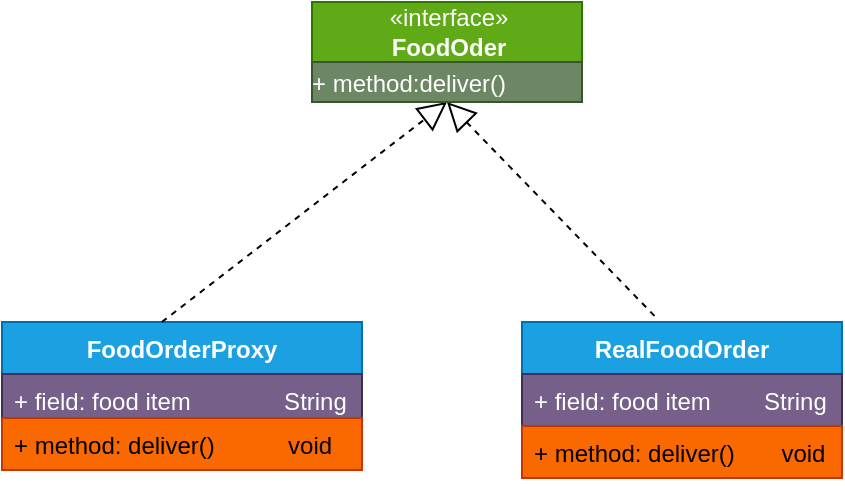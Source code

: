 <mxfile version="20.5.3" type="embed"><diagram id="JJh7aprKmsuDzgFmWm8n" name="Page-1"><mxGraphModel dx="649" dy="563" grid="1" gridSize="10" guides="1" tooltips="1" connect="1" arrows="1" fold="1" page="1" pageScale="1" pageWidth="850" pageHeight="1100" math="0" shadow="0"><root><mxCell id="0"/><mxCell id="1" parent="0"/><mxCell id="10" value="«interface»&lt;br&gt;&lt;b&gt;FoodOder&lt;/b&gt;" style="html=1;fillColor=#60a917;fontColor=#ffffff;strokeColor=#2D7600;" parent="1" vertex="1"><mxGeometry x="205" y="40" width="135" height="30" as="geometry"/></mxCell><mxCell id="140" value="FoodOrderProxy" style="swimlane;fontStyle=1;align=center;verticalAlign=top;childLayout=stackLayout;horizontal=1;startSize=26;horizontalStack=0;resizeParent=1;resizeParentMax=0;resizeLast=0;collapsible=1;marginBottom=0;fillColor=#1ba1e2;fontColor=#ffffff;strokeColor=#006EAF;" parent="1" vertex="1"><mxGeometry x="50" y="200" width="180" height="74" as="geometry"/></mxCell><mxCell id="141" value="+ field: food item              String" style="text;strokeColor=#432D57;fillColor=#76608a;align=left;verticalAlign=top;spacingLeft=4;spacingRight=4;overflow=hidden;rotatable=0;points=[[0,0.5],[1,0.5]];portConstraint=eastwest;fontColor=#ffffff;" parent="140" vertex="1"><mxGeometry y="26" width="180" height="22" as="geometry"/></mxCell><mxCell id="143" value="+ method: deliver()           void" style="text;strokeColor=#C73500;fillColor=#fa6800;align=left;verticalAlign=top;spacingLeft=4;spacingRight=4;overflow=hidden;rotatable=0;points=[[0,0.5],[1,0.5]];portConstraint=eastwest;fontColor=#000000;" parent="140" vertex="1"><mxGeometry y="48" width="180" height="26" as="geometry"/></mxCell><mxCell id="145" value="RealFoodOrder" style="swimlane;fontStyle=1;align=center;verticalAlign=top;childLayout=stackLayout;horizontal=1;startSize=26;horizontalStack=0;resizeParent=1;resizeParentMax=0;resizeLast=0;collapsible=1;marginBottom=0;fillColor=#1ba1e2;fontColor=#ffffff;strokeColor=#006EAF;" parent="1" vertex="1"><mxGeometry x="310" y="200" width="160" height="78" as="geometry"/></mxCell><mxCell id="146" value="+ field: food item        String" style="text;strokeColor=#432D57;fillColor=#76608a;align=left;verticalAlign=top;spacingLeft=4;spacingRight=4;overflow=hidden;rotatable=0;points=[[0,0.5],[1,0.5]];portConstraint=eastwest;fontColor=#ffffff;" parent="145" vertex="1"><mxGeometry y="26" width="160" height="26" as="geometry"/></mxCell><mxCell id="149" value="+ method: deliver()       void" style="text;strokeColor=#C73500;fillColor=#fa6800;align=left;verticalAlign=top;spacingLeft=4;spacingRight=4;overflow=hidden;rotatable=0;points=[[0,0.5],[1,0.5]];portConstraint=eastwest;fontColor=#000000;" parent="145" vertex="1"><mxGeometry y="52" width="160" height="26" as="geometry"/></mxCell><mxCell id="150" value="" style="endArrow=block;dashed=1;endFill=0;endSize=12;html=1;rounded=0;exitX=0.414;exitY=-0.039;exitDx=0;exitDy=0;exitPerimeter=0;entryX=0.5;entryY=1;entryDx=0;entryDy=0;" parent="1" source="145" target="162" edge="1"><mxGeometry width="160" relative="1" as="geometry"><mxPoint x="210" y="30" as="sourcePoint"/><mxPoint x="300" y="90" as="targetPoint"/></mxGeometry></mxCell><mxCell id="161" value="" style="endArrow=block;dashed=1;endFill=0;endSize=12;html=1;rounded=0;entryX=0.5;entryY=1;entryDx=0;entryDy=0;exitX=0.444;exitY=0;exitDx=0;exitDy=0;exitPerimeter=0;" parent="1" source="140" target="162" edge="1"><mxGeometry width="160" relative="1" as="geometry"><mxPoint x="120" y="138.2" as="sourcePoint"/><mxPoint x="279.5" y="90" as="targetPoint"/><Array as="points"/></mxGeometry></mxCell><mxCell id="162" value="&lt;p style=&quot;margin: 4px 0px 0px;&quot;&gt;+ method:deliver()&lt;br&gt;&lt;br&gt;&lt;/p&gt;" style="verticalAlign=top;align=left;overflow=fill;fontSize=12;fontFamily=Helvetica;html=1;fillColor=#6d8764;fontColor=#ffffff;strokeColor=#3A5431;" parent="1" vertex="1"><mxGeometry x="205" y="70" width="135" height="20" as="geometry"/></mxCell></root></mxGraphModel></diagram></mxfile>